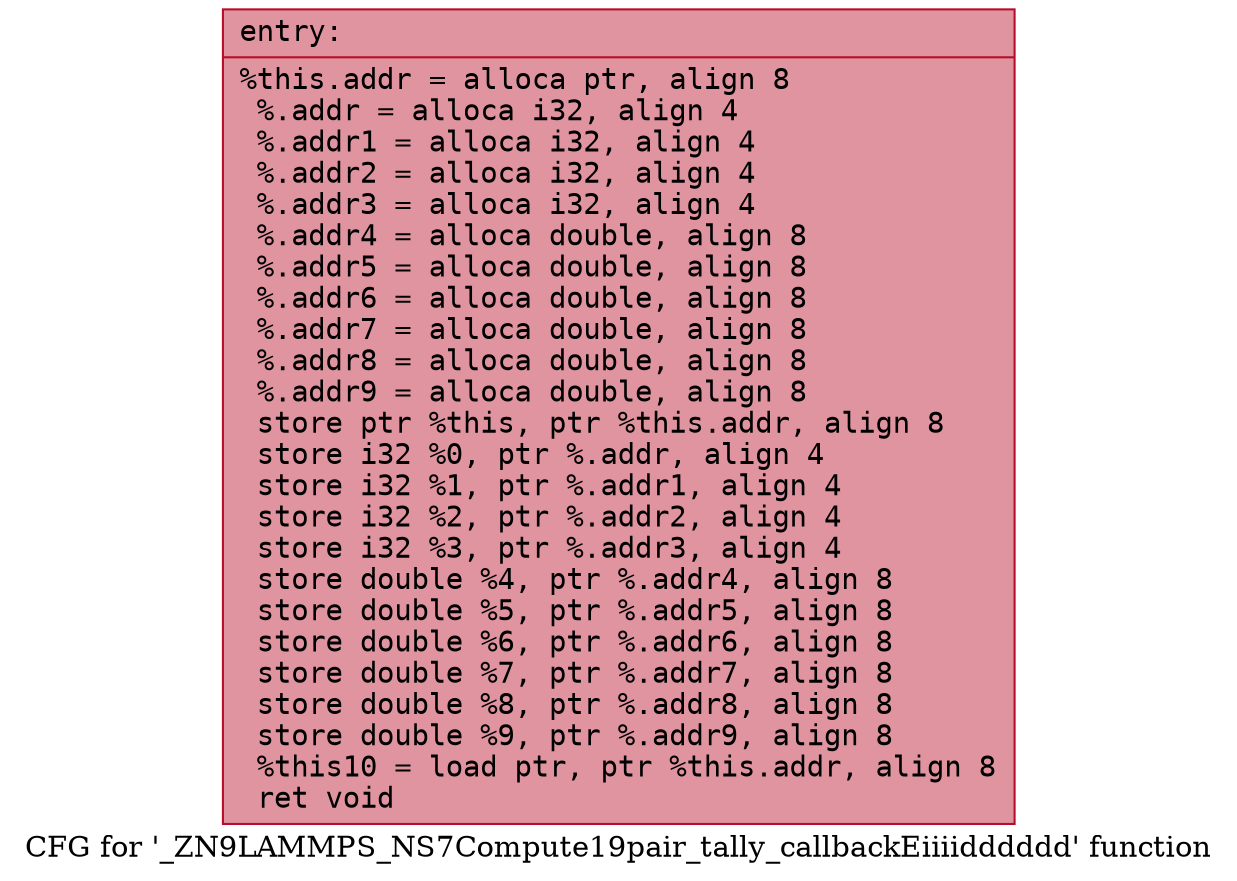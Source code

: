 digraph "CFG for '_ZN9LAMMPS_NS7Compute19pair_tally_callbackEiiiidddddd' function" {
	label="CFG for '_ZN9LAMMPS_NS7Compute19pair_tally_callbackEiiiidddddd' function";

	Node0x557a4d4992a0 [shape=record,color="#b70d28ff", style=filled, fillcolor="#b70d2870" fontname="Courier",label="{entry:\l|  %this.addr = alloca ptr, align 8\l  %.addr = alloca i32, align 4\l  %.addr1 = alloca i32, align 4\l  %.addr2 = alloca i32, align 4\l  %.addr3 = alloca i32, align 4\l  %.addr4 = alloca double, align 8\l  %.addr5 = alloca double, align 8\l  %.addr6 = alloca double, align 8\l  %.addr7 = alloca double, align 8\l  %.addr8 = alloca double, align 8\l  %.addr9 = alloca double, align 8\l  store ptr %this, ptr %this.addr, align 8\l  store i32 %0, ptr %.addr, align 4\l  store i32 %1, ptr %.addr1, align 4\l  store i32 %2, ptr %.addr2, align 4\l  store i32 %3, ptr %.addr3, align 4\l  store double %4, ptr %.addr4, align 8\l  store double %5, ptr %.addr5, align 8\l  store double %6, ptr %.addr6, align 8\l  store double %7, ptr %.addr7, align 8\l  store double %8, ptr %.addr8, align 8\l  store double %9, ptr %.addr9, align 8\l  %this10 = load ptr, ptr %this.addr, align 8\l  ret void\l}"];
}
